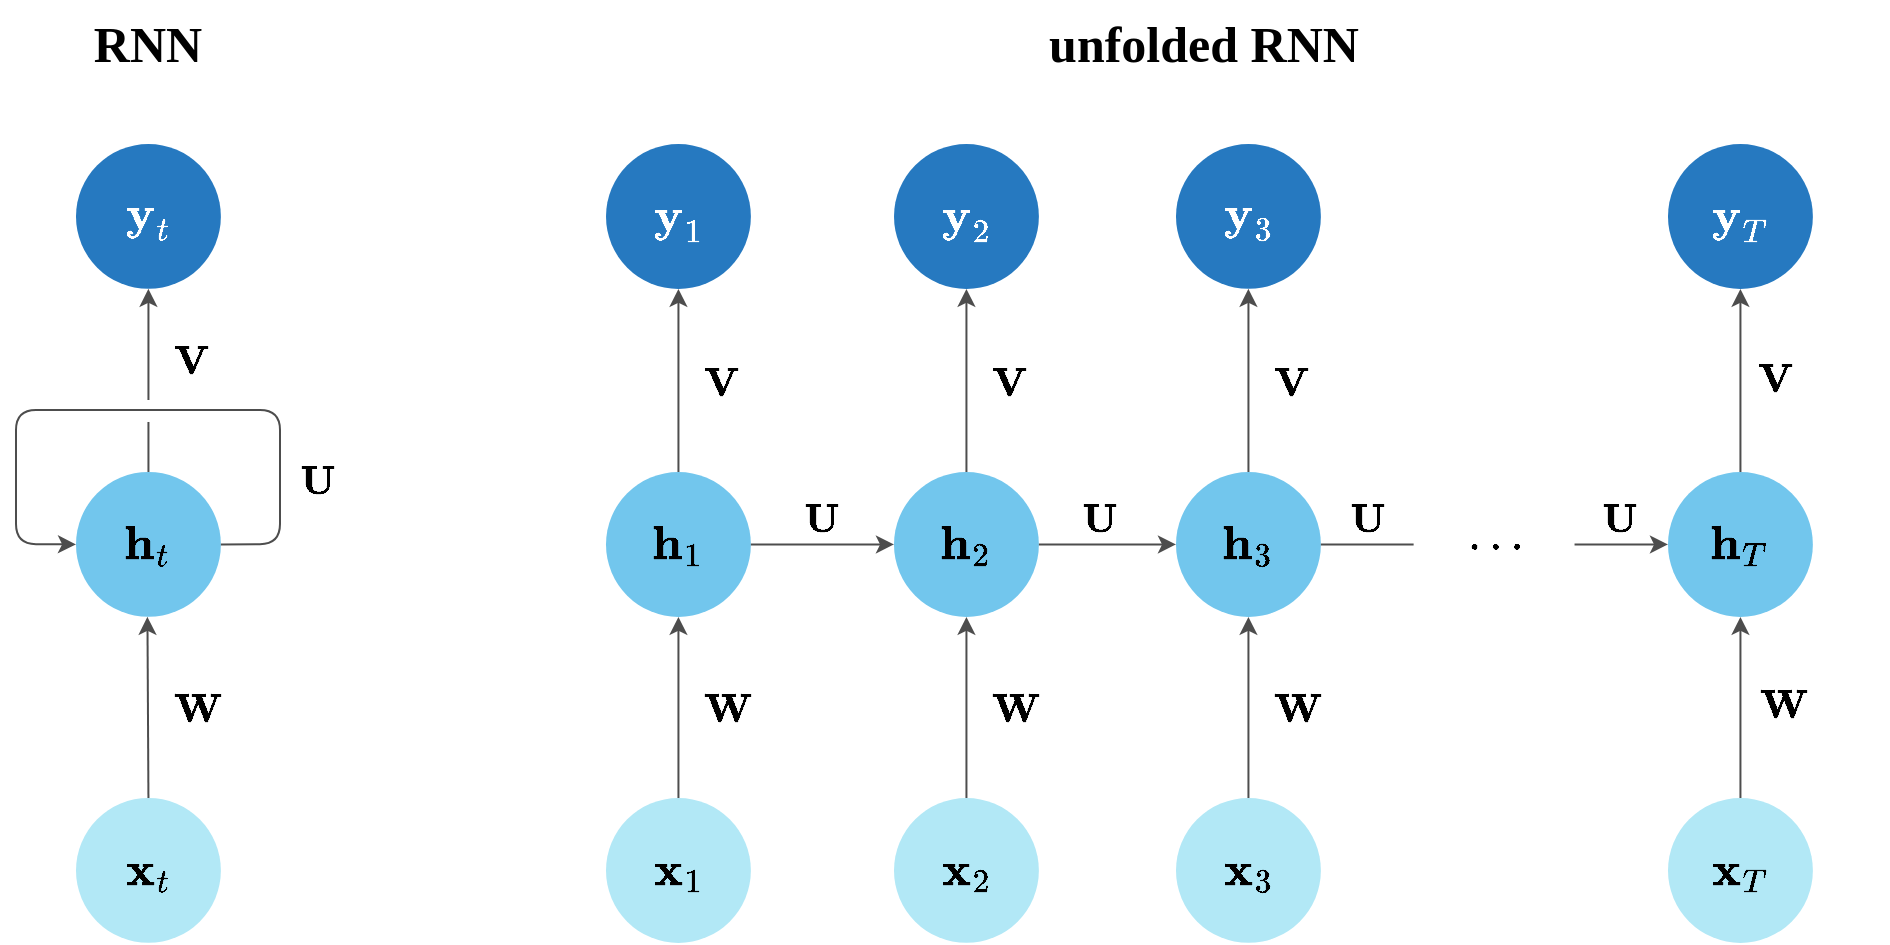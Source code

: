 <mxfile version="27.0.9">
  <diagram name="Page-1" id="jc_JW6g522YRJNJkjJi_">
    <mxGraphModel dx="1722" dy="1134" grid="0" gridSize="10" guides="1" tooltips="1" connect="1" arrows="1" fold="1" page="1" pageScale="1" pageWidth="945" pageHeight="530" math="1" shadow="0">
      <root>
        <mxCell id="0" />
        <mxCell id="1" parent="0" />
        <mxCell id="_B3OjG8_rR5vvkOUOydR-41" value="RNN" style="text;strokeColor=none;align=center;fillColor=none;html=1;verticalAlign=middle;whiteSpace=wrap;rounded=0;fontFamily=Source Sans Pro;fontSize=25;fontColor=default;labelBackgroundColor=default;fontStyle=1" parent="1" vertex="1">
          <mxGeometry x="30.4" y="19" width="107.636" height="43.532" as="geometry" />
        </mxCell>
        <mxCell id="_B3OjG8_rR5vvkOUOydR-42" value="unfolded RNN" style="text;strokeColor=none;align=center;fillColor=none;html=1;verticalAlign=middle;whiteSpace=wrap;rounded=0;fontFamily=Source Sans Pro;fontSize=25;fontColor=default;labelBackgroundColor=default;fontStyle=1" parent="1" vertex="1">
          <mxGeometry x="522.95" y="19" width="177.55" height="43.53" as="geometry" />
        </mxCell>
        <mxCell id="_B3OjG8_rR5vvkOUOydR-13" value="$$\textbf{x}_t$$" style="ellipse;whiteSpace=wrap;html=1;aspect=fixed;fontSize=20;labelBackgroundColor=none;fillColor=#B2E8F6;strokeColor=none;fontColor=#000000;" parent="1" vertex="1">
          <mxGeometry x="48" y="417.992" width="72.441" height="72.44" as="geometry" />
        </mxCell>
        <mxCell id="_B3OjG8_rR5vvkOUOydR-16" value="$$\textbf{h}_t$$" style="ellipse;whiteSpace=wrap;html=1;aspect=fixed;fontSize=20;labelBackgroundColor=none;fillColor=light-dark(#72C6ED,#72C6ED);strokeColor=none;fontColor=#000000;fontStyle=2" parent="1" vertex="1">
          <mxGeometry x="47.997" y="254.992" width="72.441" height="72.44" as="geometry" />
        </mxCell>
        <mxCell id="eMDHZGoEqKX8us8K4jzZ-1" value="&lt;span style=&quot;font-weight: 400;&quot;&gt;$$\textbf{y}_t$$&lt;/span&gt;" style="ellipse;whiteSpace=wrap;html=1;aspect=fixed;fontSize=20;labelBackgroundColor=none;fillColor=light-dark(#2679C0,#2679C0);strokeColor=none;fontColor=#FFFFFF;fontStyle=1" parent="1" vertex="1">
          <mxGeometry x="48.002" y="90.993" width="72.441" height="72.44" as="geometry" />
        </mxCell>
        <mxCell id="eMDHZGoEqKX8us8K4jzZ-2" value="" style="endArrow=classic;html=1;rounded=0;exitX=0.5;exitY=0;exitDx=0;exitDy=0;entryX=0.5;entryY=1;entryDx=0;entryDy=0;strokeColor=#4D4D4D;" parent="1" source="_B3OjG8_rR5vvkOUOydR-16" target="eMDHZGoEqKX8us8K4jzZ-1" edge="1">
          <mxGeometry width="50" height="50" relative="1" as="geometry">
            <mxPoint x="422" y="299.99" as="sourcePoint" />
            <mxPoint x="472" y="249.99" as="targetPoint" />
          </mxGeometry>
        </mxCell>
        <mxCell id="eMDHZGoEqKX8us8K4jzZ-4" value="" style="endArrow=classic;html=1;rounded=0;exitX=0.5;exitY=0;exitDx=0;exitDy=0;entryX=0.5;entryY=1;entryDx=0;entryDy=0;strokeColor=#4D4D4D;" parent="1" source="_B3OjG8_rR5vvkOUOydR-13" edge="1">
          <mxGeometry width="50" height="50" relative="1" as="geometry">
            <mxPoint x="83.72" y="419.43" as="sourcePoint" />
            <mxPoint x="83.72" y="327.43" as="targetPoint" />
          </mxGeometry>
        </mxCell>
        <mxCell id="eMDHZGoEqKX8us8K4jzZ-7" value="" style="rounded=0;whiteSpace=wrap;html=1;strokeColor=none;" parent="1" vertex="1">
          <mxGeometry x="71" y="219" width="15" height="10.99" as="geometry" />
        </mxCell>
        <mxCell id="eMDHZGoEqKX8us8K4jzZ-5" value="" style="endArrow=classic;html=1;rounded=1;exitX=1;exitY=0.5;exitDx=0;exitDy=0;entryX=0;entryY=0.5;entryDx=0;entryDy=0;curved=0;strokeColor=#4D4D4D;" parent="1" source="_B3OjG8_rR5vvkOUOydR-16" target="_B3OjG8_rR5vvkOUOydR-16" edge="1">
          <mxGeometry width="50" height="50" relative="1" as="geometry">
            <mxPoint x="422" y="299.99" as="sourcePoint" />
            <mxPoint x="18" y="295.99" as="targetPoint" />
            <Array as="points">
              <mxPoint x="150" y="290.99" />
              <mxPoint x="150" y="223.99" />
              <mxPoint x="18" y="223.99" />
              <mxPoint x="18" y="290.99" />
            </Array>
          </mxGeometry>
        </mxCell>
        <mxCell id="eMDHZGoEqKX8us8K4jzZ-36" value="$$\textbf{U}$$" style="text;html=1;align=center;verticalAlign=middle;resizable=0;points=[];autosize=1;strokeColor=none;fillColor=none;fontSize=17;" parent="1" vertex="1">
          <mxGeometry x="105" y="245" width="126" height="32" as="geometry" />
        </mxCell>
        <mxCell id="eMDHZGoEqKX8us8K4jzZ-40" value="$$\textbf{W}$$" style="text;html=1;align=center;verticalAlign=middle;resizable=0;points=[];autosize=1;strokeColor=none;fillColor=none;fontSize=17;" parent="1" vertex="1">
          <mxGeometry x="44.4" y="359" width="130" height="32" as="geometry" />
        </mxCell>
        <mxCell id="eMDHZGoEqKX8us8K4jzZ-45" value="$$\textbf{V}$$" style="text;html=1;align=center;verticalAlign=middle;resizable=0;points=[];autosize=1;strokeColor=none;fillColor=none;fontSize=17;" parent="1" vertex="1">
          <mxGeometry x="42.0" y="185" width="125" height="32" as="geometry" />
        </mxCell>
        <mxCell id="eq8hh9HYcDhLfsgs_mG1-1" value="" style="group" vertex="1" connectable="0" parent="1">
          <mxGeometry x="307" y="90.993" width="609.442" height="399.447" as="geometry" />
        </mxCell>
        <mxCell id="eMDHZGoEqKX8us8K4jzZ-38" value="$$\textbf{U}$$" style="text;html=1;align=center;verticalAlign=middle;resizable=0;points=[];autosize=1;strokeColor=none;fillColor=none;fontSize=17;" parent="eq8hh9HYcDhLfsgs_mG1-1" vertex="1">
          <mxGeometry x="189" y="173.007" width="126" height="32" as="geometry" />
        </mxCell>
        <mxCell id="eMDHZGoEqKX8us8K4jzZ-55" value="$$\textbf{U}$$" style="text;html=1;align=center;verticalAlign=middle;resizable=0;points=[];autosize=1;strokeColor=none;fillColor=none;fontSize=17;" parent="eq8hh9HYcDhLfsgs_mG1-1" vertex="1">
          <mxGeometry x="449" y="173.007" width="126" height="32" as="geometry" />
        </mxCell>
        <mxCell id="eMDHZGoEqKX8us8K4jzZ-39" value="$$\textbf{U}$$" style="text;html=1;align=center;verticalAlign=middle;resizable=0;points=[];autosize=1;strokeColor=none;fillColor=none;fontSize=17;" parent="eq8hh9HYcDhLfsgs_mG1-1" vertex="1">
          <mxGeometry x="323" y="173.007" width="126" height="32" as="geometry" />
        </mxCell>
        <mxCell id="eMDHZGoEqKX8us8K4jzZ-37" value="$$\textbf{U}$$" style="text;html=1;align=center;verticalAlign=middle;resizable=0;points=[];autosize=1;strokeColor=none;fillColor=none;fontSize=17;" parent="eq8hh9HYcDhLfsgs_mG1-1" vertex="1">
          <mxGeometry x="50" y="173.007" width="126" height="32" as="geometry" />
        </mxCell>
        <mxCell id="eMDHZGoEqKX8us8K4jzZ-25" style="edgeStyle=orthogonalEdgeStyle;rounded=0;orthogonalLoop=1;jettySize=auto;html=1;exitX=0.5;exitY=0;exitDx=0;exitDy=0;entryX=0.5;entryY=1;entryDx=0;entryDy=0;strokeColor=#4D4D4D;" parent="eq8hh9HYcDhLfsgs_mG1-1" source="_B3OjG8_rR5vvkOUOydR-2" target="eMDHZGoEqKX8us8K4jzZ-13" edge="1">
          <mxGeometry relative="1" as="geometry" />
        </mxCell>
        <mxCell id="_B3OjG8_rR5vvkOUOydR-2" value="$$\textbf{x}_1$$" style="ellipse;whiteSpace=wrap;html=1;aspect=fixed;fontSize=20;labelBackgroundColor=none;fillColor=#B2E8F6;strokeColor=none;fontColor=#000000;" parent="eq8hh9HYcDhLfsgs_mG1-1" vertex="1">
          <mxGeometry x="6" y="327.007" width="72.441" height="72.44" as="geometry" />
        </mxCell>
        <mxCell id="eMDHZGoEqKX8us8K4jzZ-26" style="edgeStyle=orthogonalEdgeStyle;rounded=0;orthogonalLoop=1;jettySize=auto;html=1;exitX=0.5;exitY=0;exitDx=0;exitDy=0;strokeColor=#4D4D4D;" parent="eq8hh9HYcDhLfsgs_mG1-1" source="_B3OjG8_rR5vvkOUOydR-11" target="eMDHZGoEqKX8us8K4jzZ-14" edge="1">
          <mxGeometry relative="1" as="geometry" />
        </mxCell>
        <mxCell id="_B3OjG8_rR5vvkOUOydR-11" value="$$\textbf{x}_2$$" style="ellipse;whiteSpace=wrap;html=1;aspect=fixed;fontSize=20;labelBackgroundColor=none;fillColor=#B2E8F6;strokeColor=none;fontColor=#000000;" parent="eq8hh9HYcDhLfsgs_mG1-1" vertex="1">
          <mxGeometry x="150" y="327.004" width="72.441" height="72.44" as="geometry" />
        </mxCell>
        <mxCell id="eMDHZGoEqKX8us8K4jzZ-27" style="edgeStyle=orthogonalEdgeStyle;rounded=0;orthogonalLoop=1;jettySize=auto;html=1;exitX=0.5;exitY=0;exitDx=0;exitDy=0;strokeColor=#4D4D4D;" parent="eq8hh9HYcDhLfsgs_mG1-1" source="_B3OjG8_rR5vvkOUOydR-12" target="eMDHZGoEqKX8us8K4jzZ-15" edge="1">
          <mxGeometry relative="1" as="geometry" />
        </mxCell>
        <mxCell id="_B3OjG8_rR5vvkOUOydR-12" value="$$\textbf{x}_3$$" style="ellipse;whiteSpace=wrap;html=1;aspect=fixed;fontSize=20;labelBackgroundColor=none;fillColor=#B2E8F6;strokeColor=none;fontColor=#000000;" parent="eq8hh9HYcDhLfsgs_mG1-1" vertex="1">
          <mxGeometry x="291" y="327.001" width="72.441" height="72.44" as="geometry" />
        </mxCell>
        <mxCell id="eMDHZGoEqKX8us8K4jzZ-28" style="edgeStyle=orthogonalEdgeStyle;rounded=0;orthogonalLoop=1;jettySize=auto;html=1;exitX=0.5;exitY=0;exitDx=0;exitDy=0;entryX=0.5;entryY=1;entryDx=0;entryDy=0;strokeColor=#4D4D4D;" parent="eq8hh9HYcDhLfsgs_mG1-1" source="_B3OjG8_rR5vvkOUOydR-14" target="eMDHZGoEqKX8us8K4jzZ-16" edge="1">
          <mxGeometry relative="1" as="geometry" />
        </mxCell>
        <mxCell id="_B3OjG8_rR5vvkOUOydR-14" value="$$\textbf{x}_T$$" style="ellipse;whiteSpace=wrap;html=1;aspect=fixed;fontSize=20;labelBackgroundColor=none;fillColor=#B2E8F6;strokeColor=none;fontColor=#000000;" parent="eq8hh9HYcDhLfsgs_mG1-1" vertex="1">
          <mxGeometry x="537" y="327.005" width="72.441" height="72.44" as="geometry" />
        </mxCell>
        <mxCell id="eMDHZGoEqKX8us8K4jzZ-32" style="edgeStyle=orthogonalEdgeStyle;rounded=0;orthogonalLoop=1;jettySize=auto;html=1;exitX=0.5;exitY=0;exitDx=0;exitDy=0;entryX=0.5;entryY=1;entryDx=0;entryDy=0;strokeColor=#4D4D4D;" parent="eq8hh9HYcDhLfsgs_mG1-1" source="eMDHZGoEqKX8us8K4jzZ-13" target="eMDHZGoEqKX8us8K4jzZ-29" edge="1">
          <mxGeometry relative="1" as="geometry" />
        </mxCell>
        <mxCell id="eMDHZGoEqKX8us8K4jzZ-13" value="$$\textbf{h}_1$$" style="ellipse;whiteSpace=wrap;html=1;aspect=fixed;fontSize=20;labelBackgroundColor=none;fillColor=light-dark(#72C6ED,#72C6ED);strokeColor=none;fontColor=#000000;fontStyle=2" parent="eq8hh9HYcDhLfsgs_mG1-1" vertex="1">
          <mxGeometry x="5.997" y="164.009" width="72.441" height="72.44" as="geometry" />
        </mxCell>
        <mxCell id="eMDHZGoEqKX8us8K4jzZ-33" style="edgeStyle=orthogonalEdgeStyle;rounded=0;orthogonalLoop=1;jettySize=auto;html=1;exitX=0.5;exitY=0;exitDx=0;exitDy=0;entryX=0.5;entryY=1;entryDx=0;entryDy=0;strokeColor=#4D4D4D;" parent="eq8hh9HYcDhLfsgs_mG1-1" source="eMDHZGoEqKX8us8K4jzZ-14" target="eMDHZGoEqKX8us8K4jzZ-30" edge="1">
          <mxGeometry relative="1" as="geometry" />
        </mxCell>
        <mxCell id="eMDHZGoEqKX8us8K4jzZ-14" value="$$\textbf{h}_2$$" style="ellipse;whiteSpace=wrap;html=1;aspect=fixed;fontSize=20;labelBackgroundColor=none;fillColor=light-dark(#72C6ED,#72C6ED);strokeColor=none;fontColor=#000000;fontStyle=2" parent="eq8hh9HYcDhLfsgs_mG1-1" vertex="1">
          <mxGeometry x="149.997" y="164.009" width="72.441" height="72.44" as="geometry" />
        </mxCell>
        <mxCell id="eMDHZGoEqKX8us8K4jzZ-34" style="edgeStyle=orthogonalEdgeStyle;rounded=0;orthogonalLoop=1;jettySize=auto;html=1;exitX=0.5;exitY=0;exitDx=0;exitDy=0;entryX=0.5;entryY=1;entryDx=0;entryDy=0;strokeColor=#4D4D4D;" parent="eq8hh9HYcDhLfsgs_mG1-1" source="eMDHZGoEqKX8us8K4jzZ-15" target="eMDHZGoEqKX8us8K4jzZ-31" edge="1">
          <mxGeometry relative="1" as="geometry" />
        </mxCell>
        <mxCell id="eMDHZGoEqKX8us8K4jzZ-15" value="$$\textbf{h}_3$$" style="ellipse;whiteSpace=wrap;html=1;aspect=fixed;fontSize=20;labelBackgroundColor=none;fillColor=light-dark(#72C6ED,#72C6ED);strokeColor=none;fontColor=#000000;fontStyle=2" parent="eq8hh9HYcDhLfsgs_mG1-1" vertex="1">
          <mxGeometry x="290.997" y="164.009" width="72.441" height="72.44" as="geometry" />
        </mxCell>
        <mxCell id="eMDHZGoEqKX8us8K4jzZ-35" style="edgeStyle=orthogonalEdgeStyle;rounded=0;orthogonalLoop=1;jettySize=auto;html=1;exitX=0.5;exitY=0;exitDx=0;exitDy=0;entryX=0.5;entryY=1;entryDx=0;entryDy=0;strokeColor=#4D4D4D;" parent="eq8hh9HYcDhLfsgs_mG1-1" source="eMDHZGoEqKX8us8K4jzZ-16" target="eMDHZGoEqKX8us8K4jzZ-17" edge="1">
          <mxGeometry relative="1" as="geometry" />
        </mxCell>
        <mxCell id="eMDHZGoEqKX8us8K4jzZ-16" value="$$\textbf{h}_T$$" style="ellipse;whiteSpace=wrap;html=1;aspect=fixed;fontSize=20;labelBackgroundColor=none;fillColor=light-dark(#72C6ED,#72C6ED);strokeColor=none;fontColor=#000000;fontStyle=2" parent="eq8hh9HYcDhLfsgs_mG1-1" vertex="1">
          <mxGeometry x="536.997" y="164.009" width="72.441" height="72.44" as="geometry" />
        </mxCell>
        <mxCell id="eMDHZGoEqKX8us8K4jzZ-17" value="&lt;span style=&quot;font-weight: 400;&quot;&gt;$$\textbf{y}_T$$&lt;/span&gt;" style="ellipse;whiteSpace=wrap;html=1;aspect=fixed;fontSize=20;labelBackgroundColor=none;fillColor=light-dark(#2679C0,#2679C0);strokeColor=none;fontColor=#FFFFFF;fontStyle=1" parent="eq8hh9HYcDhLfsgs_mG1-1" vertex="1">
          <mxGeometry x="537.002" y="0.01" width="72.441" height="72.44" as="geometry" />
        </mxCell>
        <mxCell id="eMDHZGoEqKX8us8K4jzZ-19" value="" style="endArrow=classic;html=1;rounded=0;exitX=1;exitY=0.5;exitDx=0;exitDy=0;entryX=0;entryY=0.5;entryDx=0;entryDy=0;strokeColor=#4D4D4D;" parent="eq8hh9HYcDhLfsgs_mG1-1" source="eMDHZGoEqKX8us8K4jzZ-13" target="eMDHZGoEqKX8us8K4jzZ-14" edge="1">
          <mxGeometry width="50" height="50" relative="1" as="geometry">
            <mxPoint x="137" y="265.007" as="sourcePoint" />
            <mxPoint x="187" y="215.007" as="targetPoint" />
          </mxGeometry>
        </mxCell>
        <mxCell id="eMDHZGoEqKX8us8K4jzZ-20" value="" style="endArrow=classic;html=1;rounded=0;exitX=1;exitY=0.5;exitDx=0;exitDy=0;entryX=0;entryY=0.5;entryDx=0;entryDy=0;strokeColor=#4D4D4D;" parent="eq8hh9HYcDhLfsgs_mG1-1" source="eMDHZGoEqKX8us8K4jzZ-14" target="eMDHZGoEqKX8us8K4jzZ-15" edge="1">
          <mxGeometry width="50" height="50" relative="1" as="geometry">
            <mxPoint x="222.44" y="199.877" as="sourcePoint" />
            <mxPoint x="282" y="191.007" as="targetPoint" />
          </mxGeometry>
        </mxCell>
        <mxCell id="eMDHZGoEqKX8us8K4jzZ-21" value="" style="endArrow=classic;html=1;rounded=0;exitX=1;exitY=0.5;exitDx=0;exitDy=0;entryX=0;entryY=0.5;entryDx=0;entryDy=0;strokeColor=#4D4D4D;" parent="eq8hh9HYcDhLfsgs_mG1-1" source="eMDHZGoEqKX8us8K4jzZ-15" target="eMDHZGoEqKX8us8K4jzZ-16" edge="1">
          <mxGeometry width="50" height="50" relative="1" as="geometry">
            <mxPoint x="145" y="265.007" as="sourcePoint" />
            <mxPoint x="195" y="215.007" as="targetPoint" />
          </mxGeometry>
        </mxCell>
        <mxCell id="eMDHZGoEqKX8us8K4jzZ-22" value="" style="rounded=0;whiteSpace=wrap;html=1;strokeColor=none;" parent="eq8hh9HYcDhLfsgs_mG1-1" vertex="1">
          <mxGeometry x="409.81" y="197.007" width="80.46" height="32" as="geometry" />
        </mxCell>
        <mxCell id="eMDHZGoEqKX8us8K4jzZ-29" value="&lt;span style=&quot;font-weight: 400;&quot;&gt;$$\textbf{y}_1$$&lt;/span&gt;" style="ellipse;whiteSpace=wrap;html=1;aspect=fixed;fontSize=20;labelBackgroundColor=none;fillColor=light-dark(#2679C0,#2679C0);strokeColor=none;fontColor=#FFFFFF;fontStyle=1" parent="eq8hh9HYcDhLfsgs_mG1-1" vertex="1">
          <mxGeometry x="6.002" y="0.01" width="72.441" height="72.44" as="geometry" />
        </mxCell>
        <mxCell id="eMDHZGoEqKX8us8K4jzZ-30" value="&lt;span style=&quot;font-weight: 400;&quot;&gt;$$\textbf{y}_2$$&lt;/span&gt;" style="ellipse;whiteSpace=wrap;html=1;aspect=fixed;fontSize=20;labelBackgroundColor=none;fillColor=light-dark(#2679C0,#2679C0);strokeColor=none;fontColor=#FFFFFF;fontStyle=1" parent="eq8hh9HYcDhLfsgs_mG1-1" vertex="1">
          <mxGeometry x="150.002" y="0.01" width="72.441" height="72.44" as="geometry" />
        </mxCell>
        <mxCell id="eMDHZGoEqKX8us8K4jzZ-31" value="&lt;span style=&quot;font-weight: 400;&quot;&gt;$$\textbf{y}_3$$&lt;/span&gt;" style="ellipse;whiteSpace=wrap;html=1;aspect=fixed;fontSize=20;labelBackgroundColor=none;fillColor=light-dark(#2679C0,#2679C0);strokeColor=none;fontColor=#FFFFFF;fontStyle=1" parent="eq8hh9HYcDhLfsgs_mG1-1" vertex="1">
          <mxGeometry x="291.002" width="72.441" height="72.44" as="geometry" />
        </mxCell>
        <mxCell id="eMDHZGoEqKX8us8K4jzZ-41" value="$$\textbf{W}$$" style="text;html=1;align=center;verticalAlign=middle;resizable=0;points=[];autosize=1;strokeColor=none;fillColor=none;fontSize=17;" parent="eq8hh9HYcDhLfsgs_mG1-1" vertex="1">
          <mxGeometry x="2" y="268.007" width="130" height="32" as="geometry" />
        </mxCell>
        <mxCell id="eMDHZGoEqKX8us8K4jzZ-42" value="$$\textbf{W}$$" style="text;html=1;align=center;verticalAlign=middle;resizable=0;points=[];autosize=1;strokeColor=none;fillColor=none;fontSize=17;" parent="eq8hh9HYcDhLfsgs_mG1-1" vertex="1">
          <mxGeometry x="146" y="268.007" width="130" height="32" as="geometry" />
        </mxCell>
        <mxCell id="eMDHZGoEqKX8us8K4jzZ-43" value="$$\textbf{W}$$" style="text;html=1;align=center;verticalAlign=middle;resizable=0;points=[];autosize=1;strokeColor=none;fillColor=none;fontSize=17;" parent="eq8hh9HYcDhLfsgs_mG1-1" vertex="1">
          <mxGeometry x="287" y="268.007" width="130" height="32" as="geometry" />
        </mxCell>
        <mxCell id="eMDHZGoEqKX8us8K4jzZ-44" value="$$\textbf{W}$$" style="text;html=1;align=right;verticalAlign=middle;resizable=0;points=[];autosize=1;strokeColor=none;fillColor=none;fontSize=17;" parent="eq8hh9HYcDhLfsgs_mG1-1" vertex="1">
          <mxGeometry x="478" y="265.727" width="130" height="32" as="geometry" />
        </mxCell>
        <mxCell id="eMDHZGoEqKX8us8K4jzZ-46" value="$$\textbf{V}$$" style="text;html=1;align=center;verticalAlign=middle;resizable=0;points=[];autosize=1;strokeColor=none;fillColor=none;fontSize=17;" parent="eq8hh9HYcDhLfsgs_mG1-1" vertex="1">
          <mxGeometry x="285.54" y="104.997" width="125" height="32" as="geometry" />
        </mxCell>
        <mxCell id="eMDHZGoEqKX8us8K4jzZ-47" value="$$\textbf{V}$$" style="text;html=1;align=center;verticalAlign=middle;resizable=0;points=[];autosize=1;strokeColor=none;fillColor=none;fontSize=17;" parent="eq8hh9HYcDhLfsgs_mG1-1" vertex="1">
          <mxGeometry x="144" y="104.997" width="125" height="32" as="geometry" />
        </mxCell>
        <mxCell id="eMDHZGoEqKX8us8K4jzZ-48" value="$$\textbf{V}$$" style="text;html=1;align=center;verticalAlign=middle;resizable=0;points=[];autosize=1;strokeColor=none;fillColor=none;fontSize=17;" parent="eq8hh9HYcDhLfsgs_mG1-1" vertex="1">
          <mxGeometry y="104.997" width="125" height="32" as="geometry" />
        </mxCell>
        <mxCell id="eMDHZGoEqKX8us8K4jzZ-49" value="$$\textbf{V}$$" style="text;html=1;align=right;verticalAlign=middle;resizable=0;points=[];autosize=1;strokeColor=none;fillColor=none;fontSize=17;" parent="eq8hh9HYcDhLfsgs_mG1-1" vertex="1">
          <mxGeometry x="476" y="102.717" width="125" height="32" as="geometry" />
        </mxCell>
        <mxCell id="eMDHZGoEqKX8us8K4jzZ-18" value="$$...$$" style="text;strokeColor=none;align=center;fillColor=none;html=1;verticalAlign=middle;whiteSpace=wrap;rounded=0;fontFamily=Helvetica;fontSize=20;fontColor=default;labelBackgroundColor=default;rotation=0;" parent="eq8hh9HYcDhLfsgs_mG1-1" vertex="1">
          <mxGeometry x="410.535" y="175.002" width="79.73" height="39.832" as="geometry" />
        </mxCell>
      </root>
    </mxGraphModel>
  </diagram>
</mxfile>
